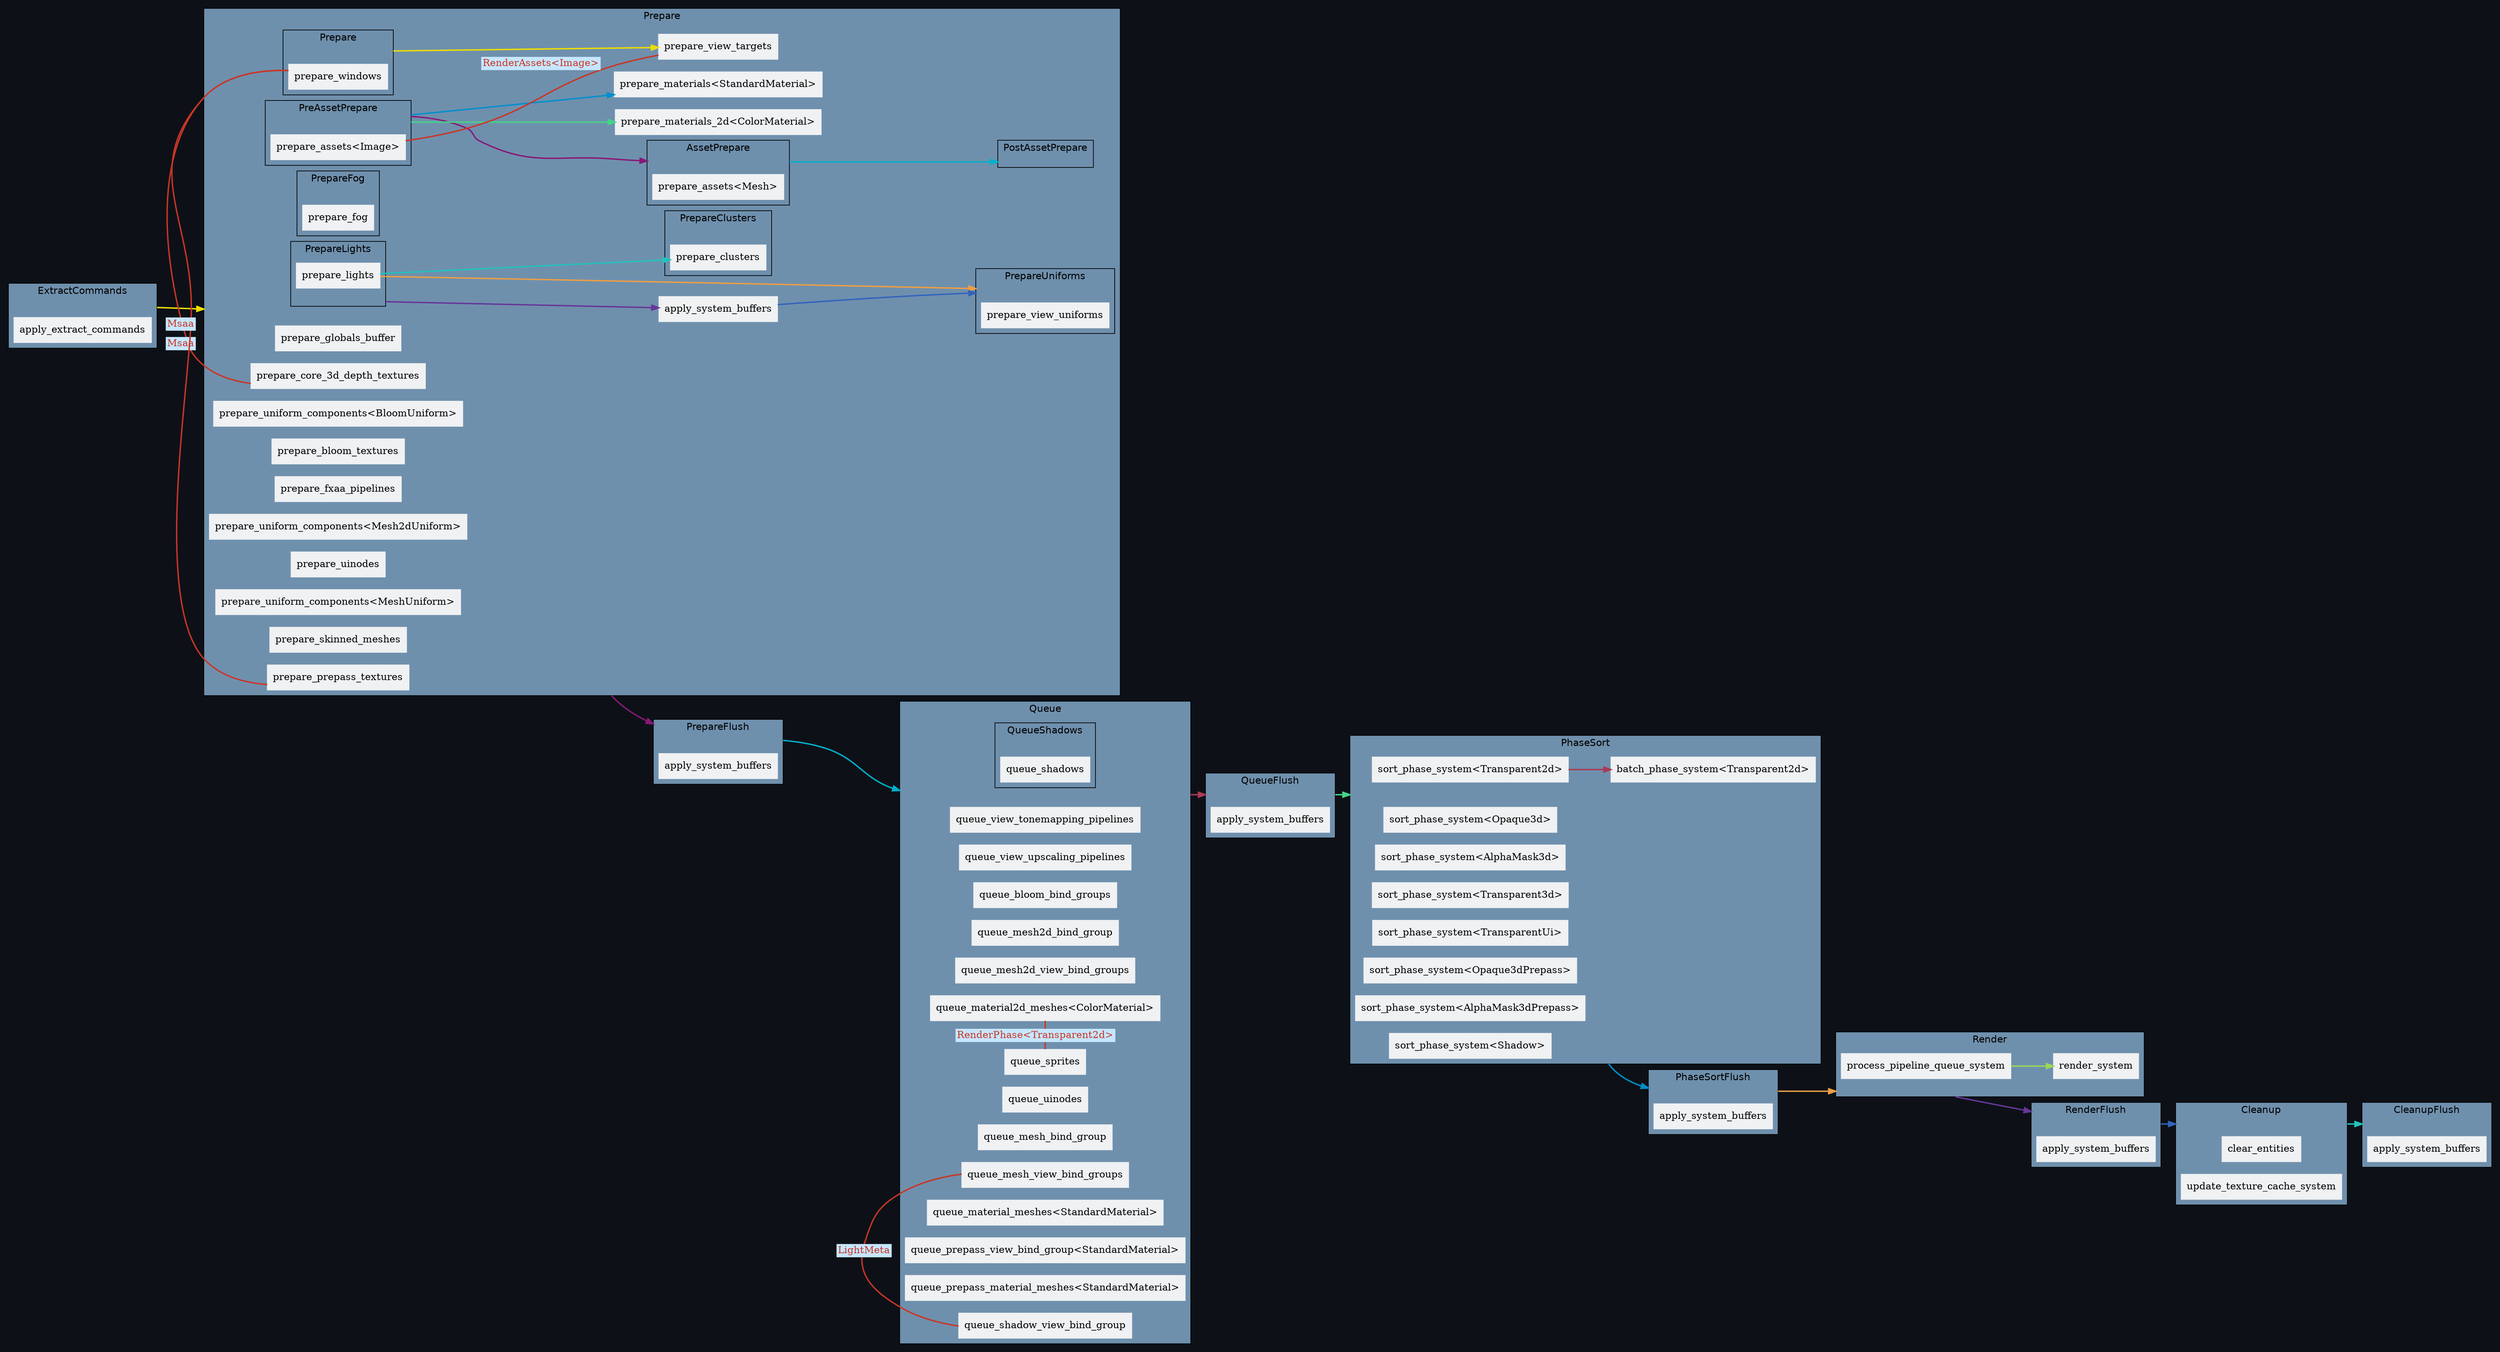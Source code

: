 digraph "" {
	"compound"="true";
	"splines"="spline";
	"rankdir"="LR";
	"bgcolor"="#0d1117";
	"fontname"="Helvetica";
	edge ["penwidth"="2"];
	node ["shape"="box", "style"="filled", "fillcolor"="#eff1f3", "color"="#eff1f3"];
	subgraph "clusternode_Set(1)" {
		"label"="PrepareFlush";
		"tooltip"="PrepareFlush";
		"bgcolor"="#6f90ad";
		"color"="black";
		"set_marker_node_Set(1)" ["style"="invis", "label"="", "height"="0", "shape"="point"]
		"node_System(0)" ["label"="apply_system_buffers", "tooltip"="bevy_ecs::schedule::executor::apply_system_buffers"]
	}
	
	subgraph "clusternode_Set(2)" {
		"label"="QueueFlush";
		"tooltip"="QueueFlush";
		"bgcolor"="#6f90ad";
		"color"="black";
		"set_marker_node_Set(2)" ["style"="invis", "label"="", "height"="0", "shape"="point"]
		"node_System(1)" ["label"="apply_system_buffers", "tooltip"="bevy_ecs::schedule::executor::apply_system_buffers"]
	}
	
	subgraph "clusternode_Set(3)" {
		"label"="PhaseSortFlush";
		"tooltip"="PhaseSortFlush";
		"bgcolor"="#6f90ad";
		"color"="black";
		"set_marker_node_Set(3)" ["style"="invis", "label"="", "height"="0", "shape"="point"]
		"node_System(2)" ["label"="apply_system_buffers", "tooltip"="bevy_ecs::schedule::executor::apply_system_buffers"]
	}
	
	subgraph "clusternode_Set(4)" {
		"label"="RenderFlush";
		"tooltip"="RenderFlush";
		"bgcolor"="#6f90ad";
		"color"="black";
		"set_marker_node_Set(4)" ["style"="invis", "label"="", "height"="0", "shape"="point"]
		"node_System(3)" ["label"="apply_system_buffers", "tooltip"="bevy_ecs::schedule::executor::apply_system_buffers"]
	}
	
	subgraph "clusternode_Set(5)" {
		"label"="CleanupFlush";
		"tooltip"="CleanupFlush";
		"bgcolor"="#6f90ad";
		"color"="black";
		"set_marker_node_Set(5)" ["style"="invis", "label"="", "height"="0", "shape"="point"]
		"node_System(4)" ["label"="apply_system_buffers", "tooltip"="bevy_ecs::schedule::executor::apply_system_buffers"]
	}
	
	subgraph "clusternode_Set(6)" {
		"label"="ExtractCommands";
		"tooltip"="ExtractCommands";
		"bgcolor"="#6f90ad";
		"color"="black";
		"set_marker_node_Set(6)" ["style"="invis", "label"="", "height"="0", "shape"="point"]
		"node_System(5)" ["label"="apply_extract_commands", "tooltip"="bevy_render::apply_extract_commands"]
	}
	
	subgraph "clusternode_Set(7)" {
		"label"="Prepare";
		"tooltip"="Prepare";
		"bgcolor"="#6f90ad";
		"color"="black";
		"set_marker_node_Set(7)" ["style"="invis", "label"="", "height"="0", "shape"="point"]
		subgraph "clusternode_Set(16)" {
			"label"="Prepare";
			"tooltip"="Prepare";
			"bgcolor"="#6f90ad";
			"color"="black";
			"set_marker_node_Set(16)" ["style"="invis", "label"="", "height"="0", "shape"="point"]
			"node_System(9)" ["label"="prepare_windows", "tooltip"="bevy_render::view::window::prepare_windows"]
		}
		
		subgraph "clusternode_Set(18)" {
			"label"="PrepareUniforms";
			"tooltip"="PrepareUniforms";
			"bgcolor"="#6f90ad";
			"color"="black";
			"set_marker_node_Set(18)" ["style"="invis", "label"="", "height"="0", "shape"="point"]
			"node_System(10)" ["label"="prepare_view_uniforms", "tooltip"="bevy_render::view::prepare_view_uniforms"]
		}
		
		subgraph "clusternode_Set(21)" {
			"label"="PreAssetPrepare";
			"tooltip"="PreAssetPrepare";
			"bgcolor"="#6f90ad";
			"color"="black";
			"set_marker_node_Set(21)" ["style"="invis", "label"="", "height"="0", "shape"="point"]
			"node_System(14)" ["label"="prepare_assets<Image>", "tooltip"="bevy_render::render_asset::prepare_assets<bevy_render::texture::image::Image>"]
		}
		
		subgraph "clusternode_Set(22)" {
			"label"="AssetPrepare";
			"tooltip"="AssetPrepare";
			"bgcolor"="#6f90ad";
			"color"="black";
			"set_marker_node_Set(22)" ["style"="invis", "label"="", "height"="0", "shape"="point"]
			"node_System(12)" ["label"="prepare_assets<Mesh>", "tooltip"="bevy_render::render_asset::prepare_assets<bevy_render::mesh::mesh::Mesh>"]
		}
		
		subgraph "clusternode_Set(23)" {
			"label"="PostAssetPrepare";
			"tooltip"="PostAssetPrepare";
			"bgcolor"="#6f90ad";
			"color"="black";
			"set_marker_node_Set(23)" ["style"="invis", "label"="", "height"="0", "shape"="point"]
		}
		
		subgraph "clusternode_Set(61)" {
			"label"="PrepareFog";
			"tooltip"="PrepareFog";
			"bgcolor"="#6f90ad";
			"color"="black";
			"set_marker_node_Set(61)" ["style"="invis", "label"="", "height"="0", "shape"="point"]
			"node_System(48)" ["label"="prepare_fog", "tooltip"="bevy_pbr::render::fog::prepare_fog"]
		}
		
		subgraph "clusternode_Set(62)" {
			"label"="PrepareLights";
			"tooltip"="PrepareLights";
			"bgcolor"="#6f90ad";
			"color"="black";
			"set_marker_node_Set(62)" ["style"="invis", "label"="", "height"="0", "shape"="point"]
			"node_System(49)" ["label"="prepare_lights", "tooltip"="bevy_pbr::render::light::prepare_lights"]
		}
		
		subgraph "clusternode_Set(63)" {
			"label"="PrepareClusters";
			"tooltip"="PrepareClusters";
			"bgcolor"="#6f90ad";
			"color"="black";
			"set_marker_node_Set(63)" ["style"="invis", "label"="", "height"="0", "shape"="point"]
			"node_System(51)" ["label"="prepare_clusters", "tooltip"="bevy_pbr::render::light::prepare_clusters"]
		}
		
		"node_System(11)" ["label"="prepare_view_targets", "tooltip"="bevy_render::view::prepare_view_targets"]
		"node_System(13)" ["label"="prepare_globals_buffer", "tooltip"="bevy_render::globals::prepare_globals_buffer"]
		"node_System(18)" ["label"="prepare_core_3d_depth_textures", "tooltip"="bevy_core_pipeline::core_3d::prepare_core_3d_depth_textures"]
		"node_System(24)" ["label"="prepare_uniform_components<BloomUniform>", "tooltip"="bevy_render::extract_component::prepare_uniform_components<bevy_core_pipeline::bloom::BloomUniform>"]
		"node_System(25)" ["label"="prepare_bloom_textures", "tooltip"="bevy_core_pipeline::bloom::prepare_bloom_textures"]
		"node_System(27)" ["label"="prepare_fxaa_pipelines", "tooltip"="bevy_core_pipeline::fxaa::prepare_fxaa_pipelines"]
		"node_System(28)" ["label"="prepare_uniform_components<Mesh2dUniform>", "tooltip"="bevy_render::extract_component::prepare_uniform_components<bevy_sprite::mesh2d::mesh::Mesh2dUniform>"]
		"node_System(31)" ["label"="prepare_materials_2d<ColorMaterial>", "tooltip"="bevy_sprite::mesh2d::material::prepare_materials_2d<bevy_sprite::mesh2d::color_material::ColorMaterial>"]
		"node_System(34)" ["label"="prepare_uinodes", "tooltip"="bevy_ui::render::prepare_uinodes"]
		"node_System(37)" ["label"="prepare_uniform_components<MeshUniform>", "tooltip"="bevy_render::extract_component::prepare_uniform_components<bevy_pbr::render::mesh::MeshUniform>"]
		"node_System(38)" ["label"="prepare_skinned_meshes", "tooltip"="bevy_pbr::render::mesh::prepare_skinned_meshes"]
		"node_System(41)" ["label"="prepare_materials<StandardMaterial>", "tooltip"="bevy_pbr::material::prepare_materials<bevy_pbr::pbr_material::StandardMaterial>"]
		"node_System(43)" ["label"="prepare_prepass_textures", "tooltip"="bevy_pbr::prepass::prepare_prepass_textures"]
		"node_System(50)" ["label"="apply_system_buffers", "tooltip"="bevy_ecs::schedule::executor::apply_system_buffers"]
	}
	
	subgraph "clusternode_Set(8)" {
		"label"="Queue";
		"tooltip"="Queue";
		"bgcolor"="#6f90ad";
		"color"="black";
		"set_marker_node_Set(8)" ["style"="invis", "label"="", "height"="0", "shape"="point"]
		subgraph "clusternode_Set(64)" {
			"label"="QueueShadows";
			"tooltip"="QueueShadows";
			"bgcolor"="#6f90ad";
			"color"="black";
			"set_marker_node_Set(64)" ["style"="invis", "label"="", "height"="0", "shape"="point"]
			"node_System(52)" ["label"="queue_shadows", "tooltip"="bevy_pbr::render::light::queue_shadows"]
		}
		
		"node_System(22)" ["label"="queue_view_tonemapping_pipelines", "tooltip"="bevy_core_pipeline::tonemapping::queue_view_tonemapping_pipelines"]
		"node_System(23)" ["label"="queue_view_upscaling_pipelines", "tooltip"="bevy_core_pipeline::upscaling::queue_view_upscaling_pipelines"]
		"node_System(26)" ["label"="queue_bloom_bind_groups", "tooltip"="bevy_core_pipeline::bloom::queue_bloom_bind_groups"]
		"node_System(29)" ["label"="queue_mesh2d_bind_group", "tooltip"="bevy_sprite::mesh2d::mesh::queue_mesh2d_bind_group"]
		"node_System(30)" ["label"="queue_mesh2d_view_bind_groups", "tooltip"="bevy_sprite::mesh2d::mesh::queue_mesh2d_view_bind_groups"]
		"node_System(32)" ["label"="queue_material2d_meshes<ColorMaterial>", "tooltip"="bevy_sprite::mesh2d::material::queue_material2d_meshes<bevy_sprite::mesh2d::color_material::ColorMaterial>"]
		"node_System(33)" ["label"="queue_sprites", "tooltip"="bevy_sprite::render::queue_sprites"]
		"node_System(35)" ["label"="queue_uinodes", "tooltip"="bevy_ui::render::queue_uinodes"]
		"node_System(39)" ["label"="queue_mesh_bind_group", "tooltip"="bevy_pbr::render::mesh::queue_mesh_bind_group"]
		"node_System(40)" ["label"="queue_mesh_view_bind_groups", "tooltip"="bevy_pbr::render::mesh::queue_mesh_view_bind_groups"]
		"node_System(42)" ["label"="queue_material_meshes<StandardMaterial>", "tooltip"="bevy_pbr::material::queue_material_meshes<bevy_pbr::pbr_material::StandardMaterial>"]
		"node_System(44)" ["label"="queue_prepass_view_bind_group<StandardMaterial>", "tooltip"="bevy_pbr::prepass::queue_prepass_view_bind_group<bevy_pbr::pbr_material::StandardMaterial>"]
		"node_System(45)" ["label"="queue_prepass_material_meshes<StandardMaterial>", "tooltip"="bevy_pbr::prepass::queue_prepass_material_meshes<bevy_pbr::pbr_material::StandardMaterial>"]
		"node_System(53)" ["label"="queue_shadow_view_bind_group", "tooltip"="bevy_pbr::render::light::queue_shadow_view_bind_group"]
	}
	
	subgraph "clusternode_Set(9)" {
		"label"="PhaseSort";
		"tooltip"="PhaseSort";
		"bgcolor"="#6f90ad";
		"color"="black";
		"set_marker_node_Set(9)" ["style"="invis", "label"="", "height"="0", "shape"="point"]
		"node_System(16)" ["label"="sort_phase_system<Transparent2d>", "tooltip"="bevy_render::render_phase::sort_phase_system<bevy_core_pipeline::core_2d::Transparent2d>"]
		"node_System(17)" ["label"="batch_phase_system<Transparent2d>", "tooltip"="bevy_render::render_phase::batch_phase_system<bevy_core_pipeline::core_2d::Transparent2d>"]
		"node_System(19)" ["label"="sort_phase_system<Opaque3d>", "tooltip"="bevy_render::render_phase::sort_phase_system<bevy_core_pipeline::core_3d::Opaque3d>"]
		"node_System(20)" ["label"="sort_phase_system<AlphaMask3d>", "tooltip"="bevy_render::render_phase::sort_phase_system<bevy_core_pipeline::core_3d::AlphaMask3d>"]
		"node_System(21)" ["label"="sort_phase_system<Transparent3d>", "tooltip"="bevy_render::render_phase::sort_phase_system<bevy_core_pipeline::core_3d::Transparent3d>"]
		"node_System(36)" ["label"="sort_phase_system<TransparentUi>", "tooltip"="bevy_render::render_phase::sort_phase_system<bevy_ui::render::render_pass::TransparentUi>"]
		"node_System(46)" ["label"="sort_phase_system<Opaque3dPrepass>", "tooltip"="bevy_render::render_phase::sort_phase_system<bevy_core_pipeline::prepass::Opaque3dPrepass>"]
		"node_System(47)" ["label"="sort_phase_system<AlphaMask3dPrepass>", "tooltip"="bevy_render::render_phase::sort_phase_system<bevy_core_pipeline::prepass::AlphaMask3dPrepass>"]
		"node_System(54)" ["label"="sort_phase_system<Shadow>", "tooltip"="bevy_render::render_phase::sort_phase_system<bevy_pbr::render::light::Shadow>"]
	}
	
	subgraph "clusternode_Set(10)" {
		"label"="Render";
		"tooltip"="Render";
		"bgcolor"="#6f90ad";
		"color"="black";
		"set_marker_node_Set(10)" ["style"="invis", "label"="", "height"="0", "shape"="point"]
		"node_System(6)" ["label"="process_pipeline_queue_system", "tooltip"="bevy_render::render_resource::pipeline_cache::PipelineCache::process_pipeline_queue_system"]
		"node_System(7)" ["label"="render_system", "tooltip"="bevy_render::renderer::render_system"]
	}
	
	subgraph "clusternode_Set(11)" {
		"label"="Cleanup";
		"tooltip"="Cleanup";
		"bgcolor"="#6f90ad";
		"color"="black";
		"set_marker_node_Set(11)" ["style"="invis", "label"="", "height"="0", "shape"="point"]
		"node_System(8)" ["label"="clear_entities", "tooltip"="bevy_ecs::world::World::clear_entities"]
		"node_System(15)" ["label"="update_texture_cache_system", "tooltip"="bevy_render::texture::texture_cache::update_texture_cache_system"]
	}
	
	"set_marker_node_Set(6)" -> "set_marker_node_Set(7)" ["lhead"="clusternode_Set(7)", "ltail"="clusternode_Set(6)", "tooltip"="ExtractCommands → Prepare", "color"="#eede00"]
	"set_marker_node_Set(7)" -> "set_marker_node_Set(1)" ["lhead"="clusternode_Set(1)", "ltail"="clusternode_Set(7)", "tooltip"="Prepare → PrepareFlush", "color"="#881877"]
	"set_marker_node_Set(1)" -> "set_marker_node_Set(8)" ["lhead"="clusternode_Set(8)", "ltail"="clusternode_Set(1)", "tooltip"="PrepareFlush → Queue", "color"="#00b0cc"]
	"set_marker_node_Set(8)" -> "set_marker_node_Set(2)" ["lhead"="clusternode_Set(2)", "ltail"="clusternode_Set(8)", "tooltip"="Queue → QueueFlush", "color"="#aa3a55"]
	"set_marker_node_Set(2)" -> "set_marker_node_Set(9)" ["lhead"="clusternode_Set(9)", "ltail"="clusternode_Set(2)", "tooltip"="QueueFlush → PhaseSort", "color"="#44d488"]
	"set_marker_node_Set(9)" -> "set_marker_node_Set(3)" ["lhead"="clusternode_Set(3)", "ltail"="clusternode_Set(9)", "tooltip"="PhaseSort → PhaseSortFlush", "color"="#0090cc"]
	"set_marker_node_Set(3)" -> "set_marker_node_Set(10)" ["lhead"="clusternode_Set(10)", "ltail"="clusternode_Set(3)", "tooltip"="PhaseSortFlush → Render", "color"="#ee9e44"]
	"set_marker_node_Set(10)" -> "set_marker_node_Set(4)" ["lhead"="clusternode_Set(4)", "ltail"="clusternode_Set(10)", "tooltip"="Render → RenderFlush", "color"="#663699"]
	"set_marker_node_Set(4)" -> "set_marker_node_Set(11)" ["lhead"="clusternode_Set(11)", "ltail"="clusternode_Set(4)", "tooltip"="RenderFlush → Cleanup", "color"="#3363bb"]
	"set_marker_node_Set(11)" -> "set_marker_node_Set(5)" ["lhead"="clusternode_Set(5)", "ltail"="clusternode_Set(11)", "tooltip"="Cleanup → CleanupFlush", "color"="#22c2bb"]
	"node_System(6)" -> "node_System(7)" ["lhead"="", "ltail"="", "tooltip"="process_pipeline_queue_system → SystemTypeSet(render_system\")", "color"="#99d955"]
	"set_marker_node_Set(16)" -> "node_System(11)" ["lhead"="", "ltail"="clusternode_Set(16)", "tooltip"="Prepare → prepare_view_targets", "color"="#eede00"]
	"set_marker_node_Set(21)" -> "set_marker_node_Set(22)" ["lhead"="clusternode_Set(22)", "ltail"="clusternode_Set(21)", "tooltip"="PreAssetPrepare → AssetPrepare", "color"="#881877"]
	"set_marker_node_Set(22)" -> "set_marker_node_Set(23)" ["lhead"="clusternode_Set(23)", "ltail"="clusternode_Set(22)", "tooltip"="AssetPrepare → PostAssetPrepare", "color"="#00b0cc"]
	"node_System(16)" -> "node_System(17)" ["lhead"="", "ltail"="", "tooltip"="SystemTypeSet(sort_phase_system<Transparent2d>\") → batch_phase_system<Transparent2d>", "color"="#aa3a55"]
	"set_marker_node_Set(21)" -> "node_System(31)" ["lhead"="", "ltail"="clusternode_Set(21)", "tooltip"="PreAssetPrepare → prepare_materials_2d<ColorMaterial>", "color"="#44d488"]
	"set_marker_node_Set(21)" -> "node_System(41)" ["lhead"="", "ltail"="clusternode_Set(21)", "tooltip"="PreAssetPrepare → prepare_materials<StandardMaterial>", "color"="#0090cc"]
	"node_System(49)" -> "set_marker_node_Set(18)" ["lhead"="clusternode_Set(18)", "ltail"="", "tooltip"="prepare_lights → PrepareUniforms", "color"="#ee9e44"]
	"set_marker_node_Set(62)" -> "node_System(50)" ["lhead"="", "ltail"="clusternode_Set(62)", "tooltip"="PrepareLights → apply_system_buffers", "color"="#663699"]
	"node_System(50)" -> "set_marker_node_Set(18)" ["lhead"="clusternode_Set(18)", "ltail"="", "tooltip"="apply_system_buffers → PrepareUniforms", "color"="#3363bb"]
	"node_System(49)" -> "node_System(51)" ["lhead"="", "ltail"="", "tooltip"="SystemTypeSet(prepare_lights\") → prepare_clusters", "color"="#22c2bb"]
	"node_System(9)" -> "node_System(18)" ["dir"="none", "constraint"="false", "color"="#c93526", "fontcolor"="#c93526", "label"=<<table border="0" cellborder="0"><tr><td bgcolor="#c6e6ff">Msaa</td></tr></table>>, "labeltooltip"="prepare_windows — prepare_core_3d_depth_textures"]
	"node_System(9)" -> "node_System(43)" ["dir"="none", "constraint"="false", "color"="#c93526", "fontcolor"="#c93526", "label"=<<table border="0" cellborder="0"><tr><td bgcolor="#c6e6ff">Msaa</td></tr></table>>, "labeltooltip"="prepare_windows — prepare_prepass_textures"]
	"node_System(11)" -> "node_System(14)" ["dir"="none", "constraint"="false", "color"="#c93526", "fontcolor"="#c93526", "label"=<<table border="0" cellborder="0"><tr><td bgcolor="#c6e6ff">RenderAssets&lt;Image&gt;</td></tr></table>>, "labeltooltip"="prepare_view_targets — prepare_assets<Image>"]
	"node_System(32)" -> "node_System(33)" ["dir"="none", "constraint"="false", "color"="#c93526", "fontcolor"="#c93526", "label"=<<table border="0" cellborder="0"><tr><td bgcolor="#c6e6ff">RenderPhase&lt;Transparent2d&gt;</td></tr></table>>, "labeltooltip"="queue_material2d_meshes<ColorMaterial> — queue_sprites"]
	"node_System(40)" -> "node_System(53)" ["dir"="none", "constraint"="false", "color"="#c93526", "fontcolor"="#c93526", "label"=<<table border="0" cellborder="0"><tr><td bgcolor="#c6e6ff">LightMeta</td></tr></table>>, "labeltooltip"="queue_mesh_view_bind_groups — queue_shadow_view_bind_group"]
}
